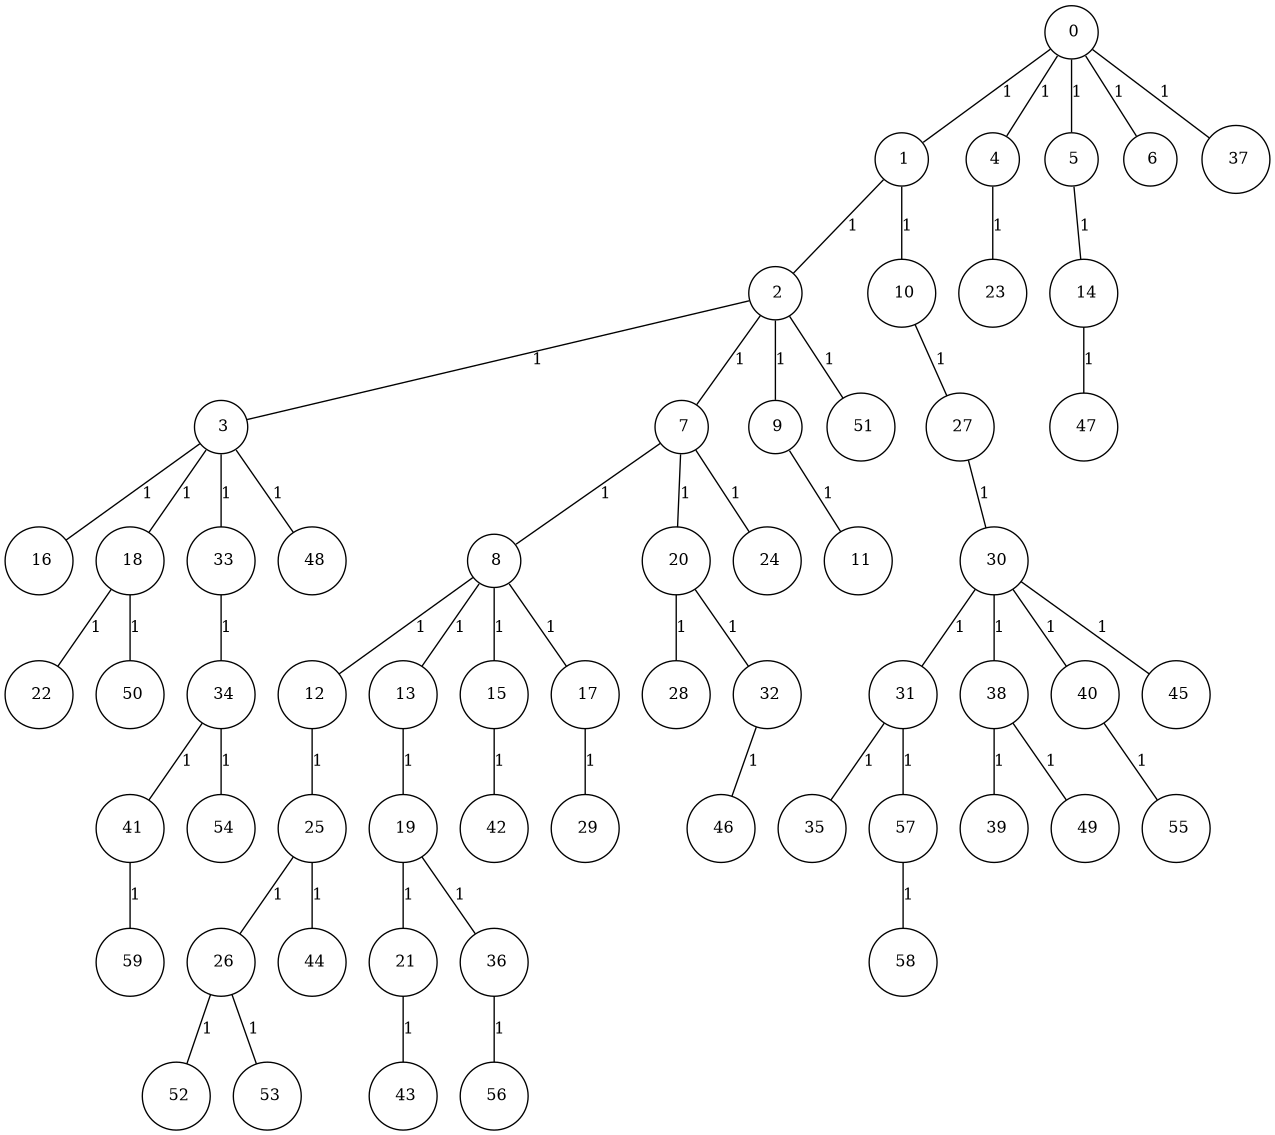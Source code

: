 graph G {
size="8.5,11;"
ratio = "expand;"
fixedsize="true;"
overlap="scale;"
node[shape=circle,width=.12,hight=.12,fontsize=12]
edge[fontsize=12]

0[label=" 0" color=black, pos="1.4733618,1.9523544!"];
1[label=" 1" color=black, pos="1.0584404,2.6638145!"];
2[label=" 2" color=black, pos="1.814453,2.3121198!"];
3[label=" 3" color=black, pos="0.47372183,1.7162076!"];
4[label=" 4" color=black, pos="0.69456526,2.2075967!"];
5[label=" 5" color=black, pos="2.5205302,1.2992!"];
6[label=" 6" color=black, pos="0.48701759,2.2336678!"];
7[label=" 7" color=black, pos="1.6915252,2.1444124!"];
8[label=" 8" color=black, pos="2.1389413,1.4188217!"];
9[label=" 9" color=black, pos="0.25456664,1.5771803!"];
10[label=" 10" color=black, pos="0.06568458,1.6782588!"];
11[label=" 11" color=black, pos="1.9628004,1.1125827!"];
12[label=" 12" color=black, pos="2.4766445,1.769247!"];
13[label=" 13" color=black, pos="2.5209781,0.59537007!"];
14[label=" 14" color=black, pos="1.9808486,0.454538!"];
15[label=" 15" color=black, pos="1.9338303,1.8372608!"];
16[label=" 16" color=black, pos="0.69571713,1.2701533!"];
17[label=" 17" color=black, pos="2.3387188,2.0193035!"];
18[label=" 18" color=black, pos="0.73663377,2.9438098!"];
19[label=" 19" color=black, pos="1.0920286,2.3567998!"];
20[label=" 20" color=black, pos="0.37657184,0.56584786!"];
21[label=" 21" color=black, pos="2.1944937,2.9055456!"];
22[label=" 22" color=black, pos="0.99025582,2.8477161!"];
23[label=" 23" color=black, pos="2.959034,1.9968578!"];
24[label=" 24" color=black, pos="0.94105951,0.60503491!"];
25[label=" 25" color=black, pos="1.1143447,1.6841817!"];
26[label=" 26" color=black, pos="0.3219006,2.5504126!"];
27[label=" 27" color=black, pos="1.684384,1.9826023!"];
28[label=" 28" color=black, pos="0.033259176,2.9585058!"];
29[label=" 29" color=black, pos="2.7096681,2.4030952!"];
30[label=" 30" color=black, pos="2.224135,0.62401011!"];
31[label=" 31" color=black, pos="0.93578819,2.8379202!"];
32[label=" 32" color=black, pos="0.88787892,1.156626!"];
33[label=" 33" color=black, pos="0.067293462,1.853202!"];
34[label=" 34" color=black, pos="0.46879923,1.8031233!"];
35[label=" 35" color=black, pos="0.310827,1.214139!"];
36[label=" 36" color=black, pos="1.3341758,0.57183907!"];
37[label=" 37" color=black, pos="2.0366962,2.7437678!"];
38[label=" 38" color=black, pos="2.2257455,1.4440003!"];
39[label=" 39" color=black, pos="2.9886458,0.038381407!"];
40[label=" 40" color=black, pos="2.7248755,1.8787483!"];
41[label=" 41" color=black, pos="2.0358152,1.1813631!"];
42[label=" 42" color=black, pos="1.135565,2.6577976!"];
43[label=" 43" color=black, pos="2.7702119,0.79047814!"];
44[label=" 44" color=black, pos="2.0445814,0.14823161!"];
45[label=" 45" color=black, pos="2.3372515,1.3421089!"];
46[label=" 46" color=black, pos="2.2597774,2.7245307!"];
47[label=" 47" color=black, pos="1.0680296,1.124948!"];
48[label=" 48" color=black, pos="2.9579195,0.58507409!"];
49[label=" 49" color=black, pos="0.73564664,2.4983491!"];
50[label=" 50" color=black, pos="1.7509235,1.3176035!"];
51[label=" 51" color=black, pos="2.0280833,0.62552309!"];
52[label=" 52" color=black, pos="1.4703989,1.1539424!"];
53[label=" 53" color=black, pos="0.66575416,0.37064732!"];
54[label=" 54" color=black, pos="1.2821604,2.1739548!"];
55[label=" 55" color=black, pos="0.85809006,1.143095!"];
56[label=" 56" color=black, pos="1.3025991,2.8097442!"];
57[label=" 57" color=black, pos="1.4946062,1.9094573!"];
58[label=" 58" color=black, pos="0.46423994,0.76666509!"];
59[label=" 59" color=black, pos="1.3351425,0.56498798!"];
0--1[label="1"]
0--4[label="1"]
0--5[label="1"]
0--6[label="1"]
0--37[label="1"]
1--2[label="1"]
1--10[label="1"]
2--3[label="1"]
2--7[label="1"]
2--9[label="1"]
2--51[label="1"]
3--16[label="1"]
3--18[label="1"]
3--33[label="1"]
3--48[label="1"]
4--23[label="1"]
5--14[label="1"]
7--8[label="1"]
7--20[label="1"]
7--24[label="1"]
8--12[label="1"]
8--13[label="1"]
8--15[label="1"]
8--17[label="1"]
9--11[label="1"]
10--27[label="1"]
12--25[label="1"]
13--19[label="1"]
14--47[label="1"]
15--42[label="1"]
17--29[label="1"]
18--22[label="1"]
18--50[label="1"]
19--21[label="1"]
19--36[label="1"]
20--28[label="1"]
20--32[label="1"]
21--43[label="1"]
25--26[label="1"]
25--44[label="1"]
26--52[label="1"]
26--53[label="1"]
27--30[label="1"]
30--31[label="1"]
30--38[label="1"]
30--40[label="1"]
30--45[label="1"]
31--35[label="1"]
31--57[label="1"]
32--46[label="1"]
33--34[label="1"]
34--41[label="1"]
34--54[label="1"]
36--56[label="1"]
38--39[label="1"]
38--49[label="1"]
40--55[label="1"]
41--59[label="1"]
57--58[label="1"]

}
